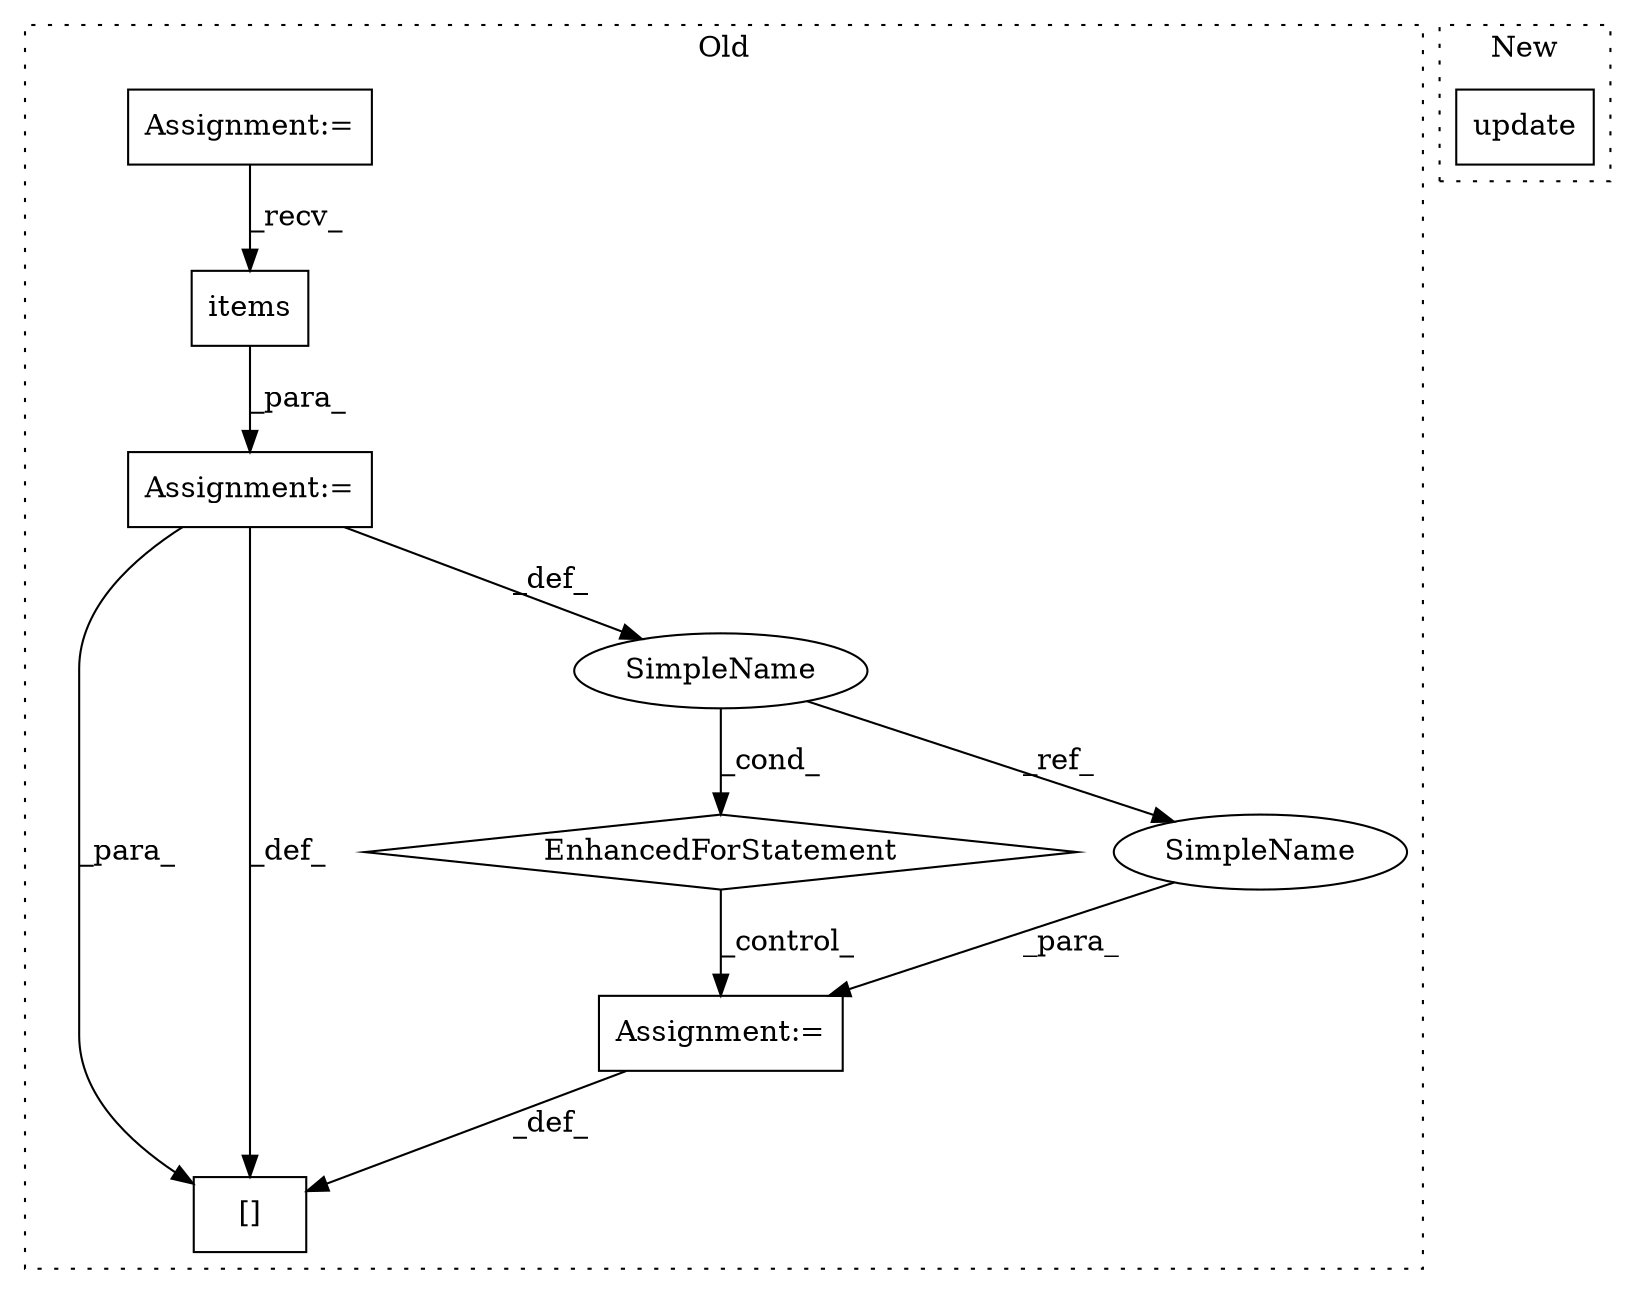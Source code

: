 digraph G {
subgraph cluster0 {
1 [label="items" a="32" s="3047" l="7" shape="box"];
3 [label="Assignment:=" a="7" s="2956,3054" l="68,2" shape="box"];
4 [label="EnhancedForStatement" a="70" s="2956,3054" l="68,2" shape="diamond"];
5 [label="Assignment:=" a="7" s="3164" l="1" shape="box"];
6 [label="[]" a="2" s="3153,3163" l="7,1" shape="box"];
7 [label="SimpleName" a="42" s="3028" l="3" shape="ellipse"];
8 [label="Assignment:=" a="7" s="2868" l="12" shape="box"];
9 [label="SimpleName" a="42" s="3165" l="3" shape="ellipse"];
label = "Old";
style="dotted";
}
subgraph cluster1 {
2 [label="update" a="32" s="3220,3239" l="7,1" shape="box"];
label = "New";
style="dotted";
}
1 -> 3 [label="_para_"];
3 -> 7 [label="_def_"];
3 -> 6 [label="_para_"];
3 -> 6 [label="_def_"];
4 -> 5 [label="_control_"];
5 -> 6 [label="_def_"];
7 -> 9 [label="_ref_"];
7 -> 4 [label="_cond_"];
8 -> 1 [label="_recv_"];
9 -> 5 [label="_para_"];
}